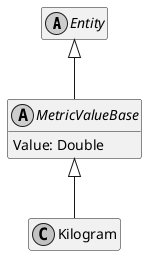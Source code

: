 ﻿@startuml
skinparam monochrome true
hide empty members

abstract class Entity {
}

Entity <|-- MetricValueBase

abstract class MetricValueBase {
    Value: Double
}

MetricValueBase <|-- Kilogram

class Kilogram {
}

@enduml
